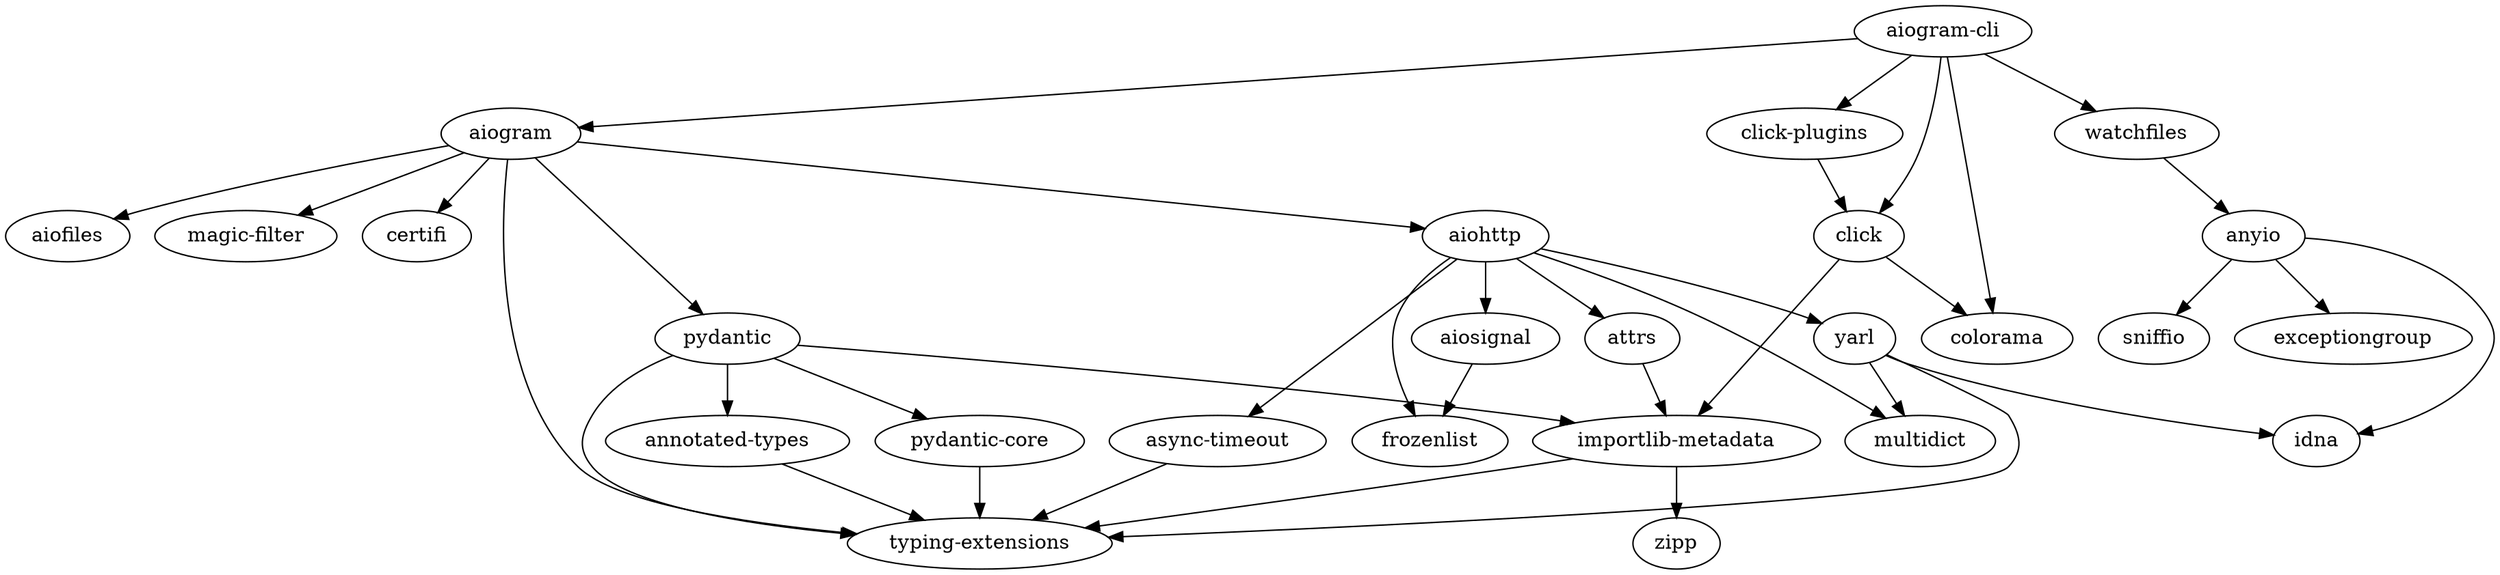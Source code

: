 digraph "aiogram package dependencies" {
	aiogram
	aiogram -> aiohttp
	aiogram -> aiofiles
	aiogram -> "magic-filter"
	aiogram -> pydantic
	aiogram -> certifi
	aiogram -> "typing-extensions"
	aiofiles
	aiohttp
	aiohttp -> yarl
	aiohttp -> "async-timeout"
	aiohttp -> frozenlist
	aiohttp -> multidict
	aiohttp -> aiosignal
	aiohttp -> attrs
	certifi
	"magic-filter"
	pydantic
	pydantic -> "typing-extensions"
	pydantic -> "annotated-types"
	pydantic -> "importlib-metadata"
	pydantic -> "pydantic-core"
	"typing-extensions"
	"aiogram-cli"
	"aiogram-cli" -> aiogram
	"aiogram-cli" -> click
	"aiogram-cli" -> watchfiles
	"aiogram-cli" -> colorama
	"aiogram-cli" -> "click-plugins"
	yarl
	yarl -> multidict
	yarl -> idna
	yarl -> "typing-extensions"
	"async-timeout"
	"async-timeout" -> "typing-extensions"
	frozenlist
	multidict
	aiosignal
	aiosignal -> frozenlist
	attrs
	attrs -> "importlib-metadata"
	"annotated-types"
	"annotated-types" -> "typing-extensions"
	"importlib-metadata"
	"importlib-metadata" -> "typing-extensions"
	"importlib-metadata" -> zipp
	"pydantic-core"
	"pydantic-core" -> "typing-extensions"
	click
	click -> "importlib-metadata"
	click -> colorama
	watchfiles
	watchfiles -> anyio
	colorama
	"click-plugins"
	"click-plugins" -> click
	idna
	zipp
	anyio
	anyio -> sniffio
	anyio -> idna
	anyio -> exceptiongroup
	sniffio
	exceptiongroup
}
